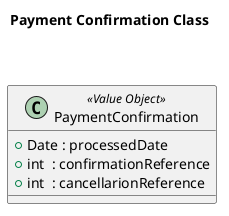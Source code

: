 @startuml

title    Payment Confirmation Class \n\n

'In Sales context this does not exist on its own
class PaymentConfirmation <<Value Object>> {
    + Date : processedDate
    + int  : confirmationReference
    + int  : cancellarionReference
}
@enduml